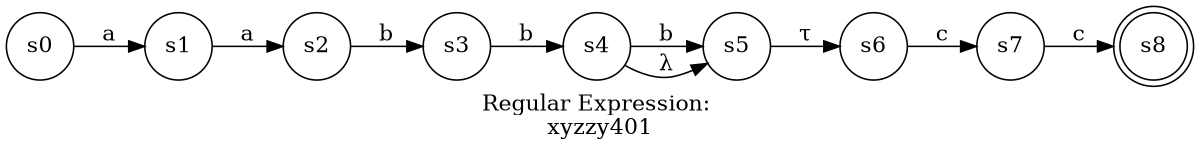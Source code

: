 digraph finite_state_machine {
	label="Regular Expression: \nxyzzy401";
	rankdir=LR;
	size="8,5"
	node [shape = doublecircle]; s8;
	node [shape = circle];
	s0 -> s1 [ label = "a" ];
	s1 -> s2 [ label = "a" ];
	s2 -> s3 [ label = "b" ];
	s3 -> s4 [ label = "b" ];
	s4 -> s5 [ label = "b" ];
	s4 -> s5 [ label = "λ" ];
	s5 -> s6 [ label = "τ" ];
	s6 -> s7 [ label = "c" ];
	s7 -> s8 [ label = "c" ];
}
